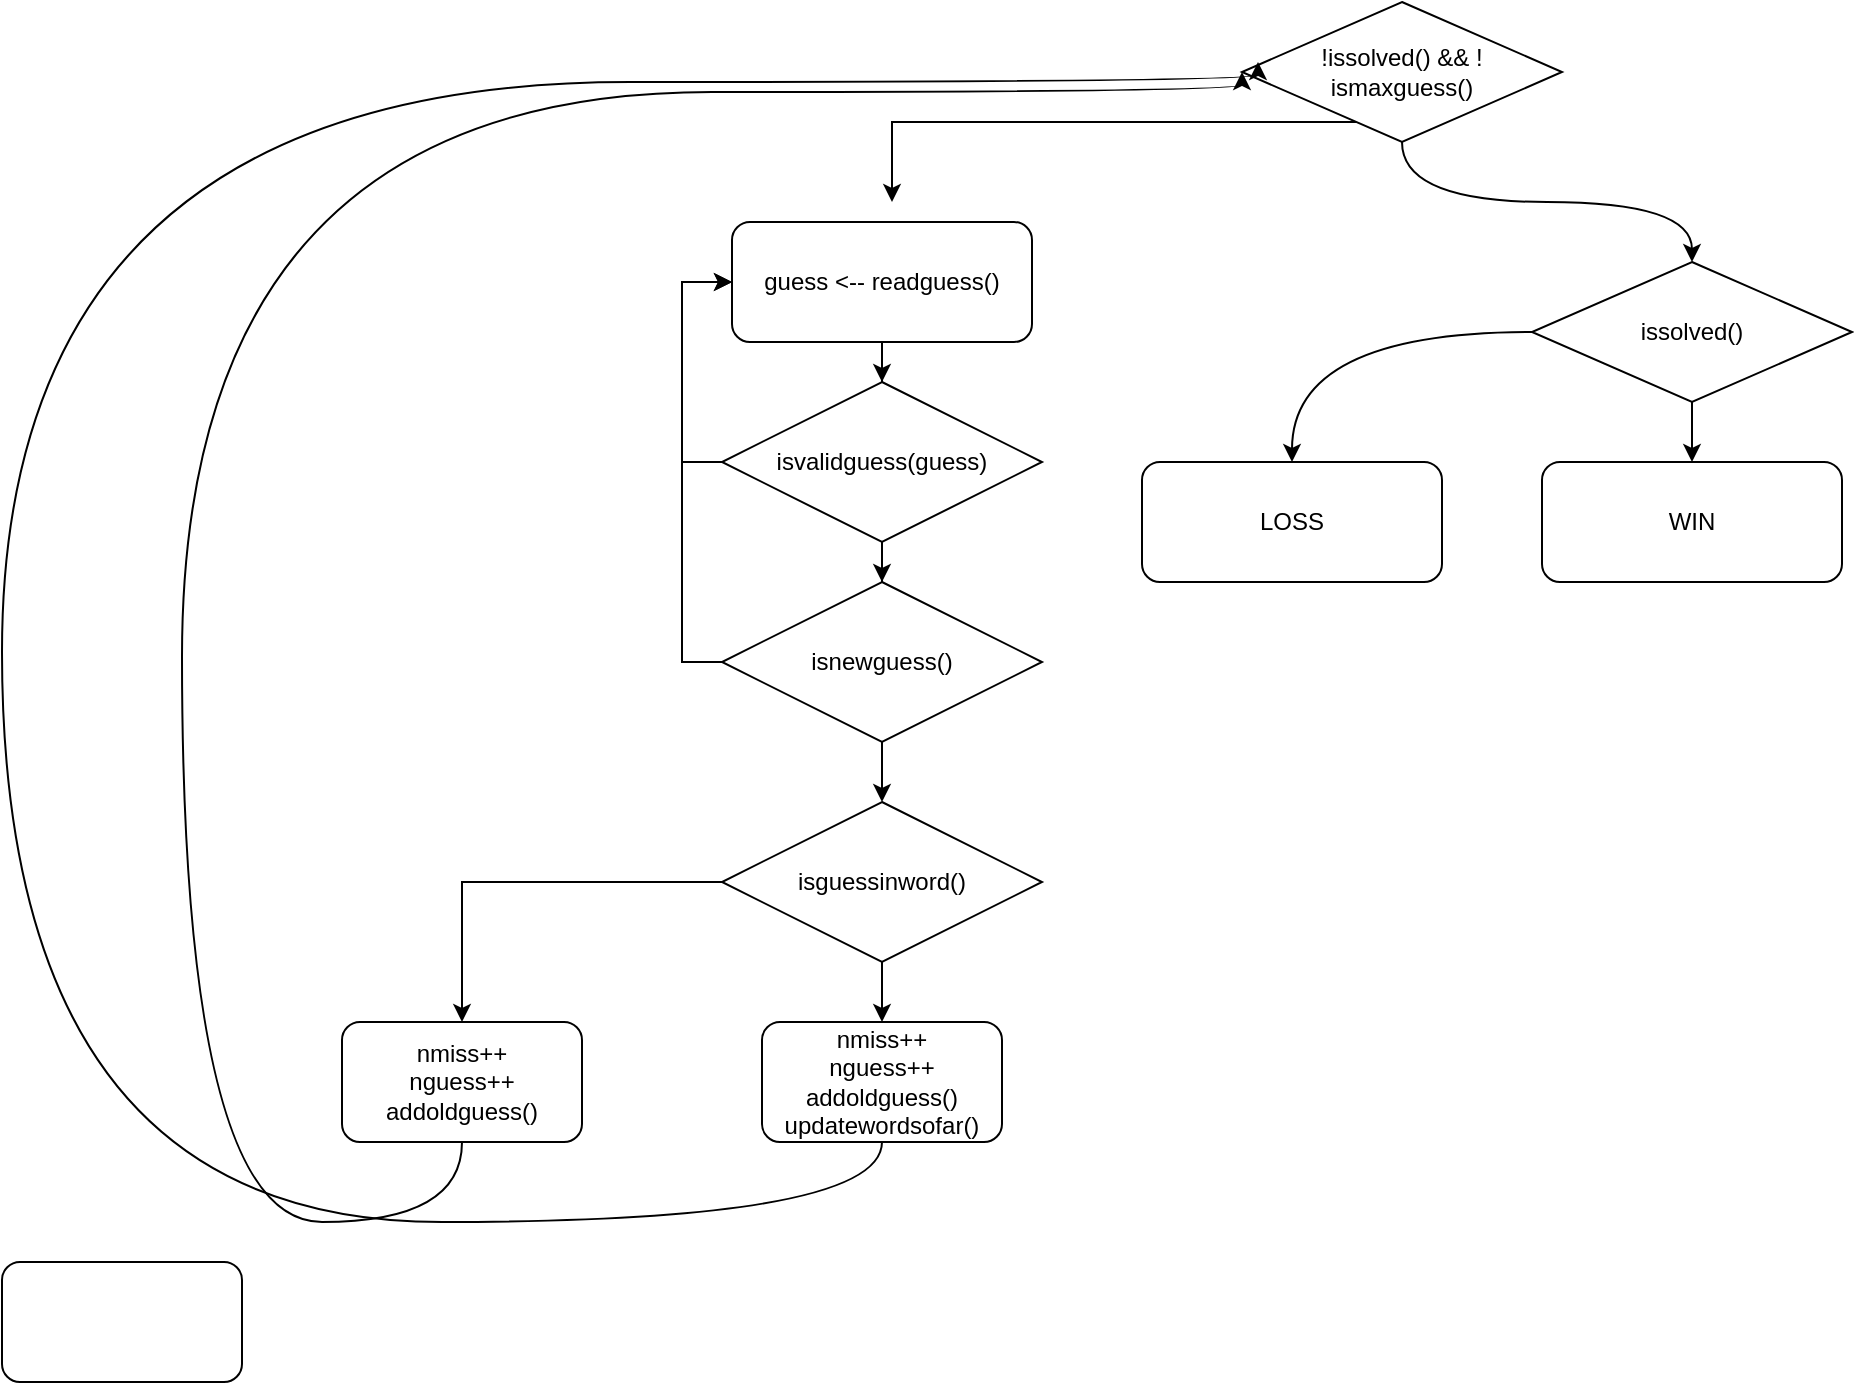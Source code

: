 <mxfile version="12.7.0" type="github">
  <diagram name="Page-1" id="c7558073-3199-34d8-9f00-42111426c3f3">
    <mxGraphModel dx="1422" dy="771" grid="1" gridSize="10" guides="1" tooltips="1" connect="1" arrows="1" fold="1" page="1" pageScale="1" pageWidth="1169" pageHeight="1654" background="#ffffff" math="0" shadow="0">
      <root>
        <mxCell id="0"/>
        <mxCell id="1" parent="0"/>
        <mxCell id="zN3hGCMv5IBJOMWqZXBS-107" style="edgeStyle=orthogonalEdgeStyle;rounded=0;orthogonalLoop=1;jettySize=auto;html=1;" edge="1" parent="1" source="zN3hGCMv5IBJOMWqZXBS-96">
          <mxGeometry relative="1" as="geometry">
            <mxPoint x="675" y="140" as="targetPoint"/>
            <Array as="points">
              <mxPoint x="675" y="100"/>
            </Array>
          </mxGeometry>
        </mxCell>
        <mxCell id="zN3hGCMv5IBJOMWqZXBS-119" style="edgeStyle=orthogonalEdgeStyle;curved=1;orthogonalLoop=1;jettySize=auto;html=1;entryX=0.5;entryY=0;entryDx=0;entryDy=0;" edge="1" parent="1" source="zN3hGCMv5IBJOMWqZXBS-96" target="zN3hGCMv5IBJOMWqZXBS-118">
          <mxGeometry relative="1" as="geometry"/>
        </mxCell>
        <mxCell id="zN3hGCMv5IBJOMWqZXBS-96" value="&lt;div&gt;!issolved() &amp;amp;&amp;amp; !&lt;/div&gt;&lt;div&gt;ismaxguess()&lt;/div&gt;" style="rhombus;whiteSpace=wrap;html=1;" vertex="1" parent="1">
          <mxGeometry x="850" y="40" width="160" height="70" as="geometry"/>
        </mxCell>
        <mxCell id="zN3hGCMv5IBJOMWqZXBS-108" style="edgeStyle=orthogonalEdgeStyle;rounded=0;orthogonalLoop=1;jettySize=auto;html=1;" edge="1" parent="1" source="zN3hGCMv5IBJOMWqZXBS-97" target="zN3hGCMv5IBJOMWqZXBS-101">
          <mxGeometry relative="1" as="geometry"/>
        </mxCell>
        <mxCell id="zN3hGCMv5IBJOMWqZXBS-97" value="&lt;div&gt;guess &amp;lt;-- readguess()&lt;/div&gt;" style="rounded=1;whiteSpace=wrap;html=1;" vertex="1" parent="1">
          <mxGeometry x="595" y="150" width="150" height="60" as="geometry"/>
        </mxCell>
        <mxCell id="zN3hGCMv5IBJOMWqZXBS-105" style="edgeStyle=orthogonalEdgeStyle;rounded=0;orthogonalLoop=1;jettySize=auto;html=1;entryX=0;entryY=0.5;entryDx=0;entryDy=0;" edge="1" parent="1" source="zN3hGCMv5IBJOMWqZXBS-101" target="zN3hGCMv5IBJOMWqZXBS-97">
          <mxGeometry relative="1" as="geometry">
            <Array as="points">
              <mxPoint x="570" y="270"/>
              <mxPoint x="570" y="180"/>
            </Array>
          </mxGeometry>
        </mxCell>
        <mxCell id="zN3hGCMv5IBJOMWqZXBS-109" style="edgeStyle=orthogonalEdgeStyle;rounded=0;orthogonalLoop=1;jettySize=auto;html=1;" edge="1" parent="1" source="zN3hGCMv5IBJOMWqZXBS-101" target="zN3hGCMv5IBJOMWqZXBS-102">
          <mxGeometry relative="1" as="geometry"/>
        </mxCell>
        <mxCell id="zN3hGCMv5IBJOMWqZXBS-101" value="isvalidguess(guess)" style="rhombus;whiteSpace=wrap;html=1;" vertex="1" parent="1">
          <mxGeometry x="590" y="230" width="160" height="80" as="geometry"/>
        </mxCell>
        <mxCell id="zN3hGCMv5IBJOMWqZXBS-106" style="edgeStyle=orthogonalEdgeStyle;rounded=0;orthogonalLoop=1;jettySize=auto;html=1;entryX=0;entryY=0.5;entryDx=0;entryDy=0;" edge="1" parent="1" source="zN3hGCMv5IBJOMWqZXBS-102" target="zN3hGCMv5IBJOMWqZXBS-97">
          <mxGeometry relative="1" as="geometry">
            <Array as="points">
              <mxPoint x="570" y="370"/>
              <mxPoint x="570" y="180"/>
            </Array>
          </mxGeometry>
        </mxCell>
        <mxCell id="zN3hGCMv5IBJOMWqZXBS-110" style="edgeStyle=orthogonalEdgeStyle;rounded=0;orthogonalLoop=1;jettySize=auto;html=1;" edge="1" parent="1" source="zN3hGCMv5IBJOMWqZXBS-102" target="zN3hGCMv5IBJOMWqZXBS-103">
          <mxGeometry relative="1" as="geometry"/>
        </mxCell>
        <mxCell id="zN3hGCMv5IBJOMWqZXBS-102" value="isnewguess()" style="rhombus;whiteSpace=wrap;html=1;" vertex="1" parent="1">
          <mxGeometry x="590" y="330" width="160" height="80" as="geometry"/>
        </mxCell>
        <mxCell id="zN3hGCMv5IBJOMWqZXBS-113" style="edgeStyle=orthogonalEdgeStyle;rounded=0;orthogonalLoop=1;jettySize=auto;html=1;" edge="1" parent="1" source="zN3hGCMv5IBJOMWqZXBS-103" target="zN3hGCMv5IBJOMWqZXBS-111">
          <mxGeometry relative="1" as="geometry"/>
        </mxCell>
        <mxCell id="zN3hGCMv5IBJOMWqZXBS-114" style="edgeStyle=orthogonalEdgeStyle;rounded=0;orthogonalLoop=1;jettySize=auto;html=1;" edge="1" parent="1" source="zN3hGCMv5IBJOMWqZXBS-103" target="zN3hGCMv5IBJOMWqZXBS-112">
          <mxGeometry relative="1" as="geometry"/>
        </mxCell>
        <mxCell id="zN3hGCMv5IBJOMWqZXBS-103" value="isguessinword()" style="rhombus;whiteSpace=wrap;html=1;" vertex="1" parent="1">
          <mxGeometry x="590" y="440" width="160" height="80" as="geometry"/>
        </mxCell>
        <mxCell id="zN3hGCMv5IBJOMWqZXBS-115" style="edgeStyle=orthogonalEdgeStyle;orthogonalLoop=1;jettySize=auto;html=1;entryX=0;entryY=0.5;entryDx=0;entryDy=0;curved=1;" edge="1" parent="1" source="zN3hGCMv5IBJOMWqZXBS-111" target="zN3hGCMv5IBJOMWqZXBS-96">
          <mxGeometry relative="1" as="geometry">
            <Array as="points">
              <mxPoint x="460" y="650"/>
              <mxPoint x="320" y="650"/>
              <mxPoint x="320" y="85"/>
            </Array>
          </mxGeometry>
        </mxCell>
        <mxCell id="zN3hGCMv5IBJOMWqZXBS-111" value="&lt;div&gt;nmiss++&lt;/div&gt;&lt;div&gt;nguess++&lt;/div&gt;&lt;div&gt;addoldguess()&lt;br&gt;&lt;/div&gt;" style="rounded=1;whiteSpace=wrap;html=1;" vertex="1" parent="1">
          <mxGeometry x="400" y="550" width="120" height="60" as="geometry"/>
        </mxCell>
        <mxCell id="zN3hGCMv5IBJOMWqZXBS-116" style="edgeStyle=orthogonalEdgeStyle;orthogonalLoop=1;jettySize=auto;html=1;entryX=0.05;entryY=0.429;entryDx=0;entryDy=0;entryPerimeter=0;curved=1;" edge="1" parent="1" source="zN3hGCMv5IBJOMWqZXBS-112" target="zN3hGCMv5IBJOMWqZXBS-96">
          <mxGeometry relative="1" as="geometry">
            <Array as="points">
              <mxPoint x="670" y="650"/>
              <mxPoint x="230" y="650"/>
              <mxPoint x="230" y="80"/>
              <mxPoint x="858" y="80"/>
            </Array>
          </mxGeometry>
        </mxCell>
        <mxCell id="zN3hGCMv5IBJOMWqZXBS-112" value="&lt;div&gt;nmiss++&lt;/div&gt;&lt;div&gt;nguess++&lt;/div&gt;&lt;div&gt;addoldguess()&lt;/div&gt;&lt;div&gt;updatewordsofar()&lt;br&gt;&lt;/div&gt;" style="rounded=1;whiteSpace=wrap;html=1;" vertex="1" parent="1">
          <mxGeometry x="610" y="550" width="120" height="60" as="geometry"/>
        </mxCell>
        <mxCell id="zN3hGCMv5IBJOMWqZXBS-123" style="edgeStyle=orthogonalEdgeStyle;curved=1;orthogonalLoop=1;jettySize=auto;html=1;" edge="1" parent="1" source="zN3hGCMv5IBJOMWqZXBS-118" target="zN3hGCMv5IBJOMWqZXBS-122">
          <mxGeometry relative="1" as="geometry"/>
        </mxCell>
        <mxCell id="zN3hGCMv5IBJOMWqZXBS-124" style="edgeStyle=orthogonalEdgeStyle;curved=1;orthogonalLoop=1;jettySize=auto;html=1;" edge="1" parent="1" source="zN3hGCMv5IBJOMWqZXBS-118" target="zN3hGCMv5IBJOMWqZXBS-121">
          <mxGeometry relative="1" as="geometry"/>
        </mxCell>
        <mxCell id="zN3hGCMv5IBJOMWqZXBS-118" value="&lt;div&gt;issolved()&lt;br&gt;&lt;/div&gt;" style="rhombus;whiteSpace=wrap;html=1;" vertex="1" parent="1">
          <mxGeometry x="995" y="170" width="160" height="70" as="geometry"/>
        </mxCell>
        <mxCell id="zN3hGCMv5IBJOMWqZXBS-120" value="" style="rounded=1;whiteSpace=wrap;html=1;" vertex="1" parent="1">
          <mxGeometry x="230" y="670" width="120" height="60" as="geometry"/>
        </mxCell>
        <mxCell id="zN3hGCMv5IBJOMWqZXBS-121" value="LOSS" style="rounded=1;whiteSpace=wrap;html=1;" vertex="1" parent="1">
          <mxGeometry x="800" y="270" width="150" height="60" as="geometry"/>
        </mxCell>
        <mxCell id="zN3hGCMv5IBJOMWqZXBS-122" value="&lt;div&gt;WIN&lt;/div&gt;" style="rounded=1;whiteSpace=wrap;html=1;" vertex="1" parent="1">
          <mxGeometry x="1000" y="270" width="150" height="60" as="geometry"/>
        </mxCell>
      </root>
    </mxGraphModel>
  </diagram>
</mxfile>
